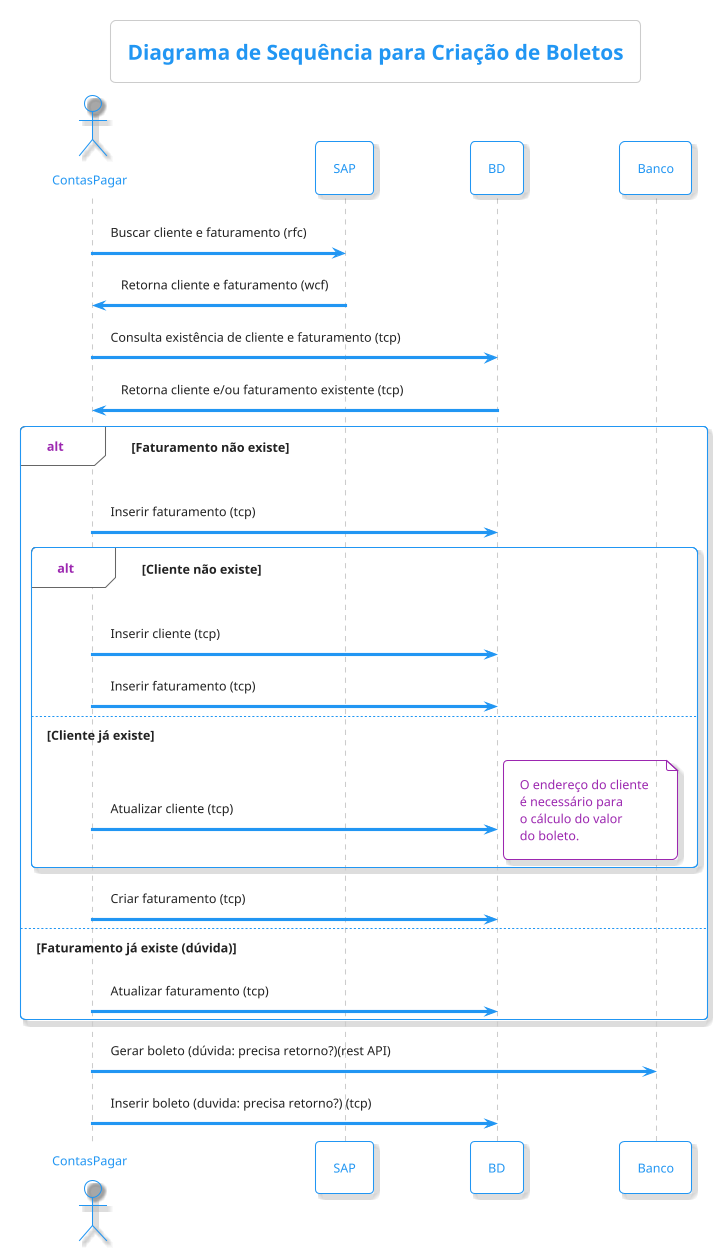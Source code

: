 @startuml DiagramaSequenciaCriacao
!theme materia-outline
title Diagrama de Sequência para Criação de Boletos
actor       ContasPagar  as conta

participant       SAP as sap
participant       BD        as bancodedados
participant       Banco     as banco

conta -> sap : Buscar cliente e faturamento (rfc)
sap -> conta : Retorna cliente e faturamento (wcf)
conta -> bancodedados : Consulta existência de cliente e faturamento (tcp) 
bancodedados -> conta : Retorna cliente e/ou faturamento existente (tcp)
alt Faturamento não existe
    conta -> bancodedados : Inserir faturamento (tcp)
alt Cliente não existe
        conta -> bancodedados : Inserir cliente (tcp)
        conta -> bancodedados : Inserir faturamento (tcp)
    else Cliente já existe
        conta -> bancodedados : Atualizar cliente (tcp) 
        note right
  O endereço do cliente 
  é necessário para 
  o cálculo do valor 
  do boleto.
end note
    end
    conta -> bancodedados : Criar faturamento (tcp)
else Faturamento já existe (dúvida)
    conta -> bancodedados : Atualizar faturamento (tcp)
end
conta -> banco : Gerar boleto (dúvida: precisa retorno?)(rest API)
conta -> bancodedados : Inserir boleto (duvida: precisa retorno?) (tcp)

@enduml